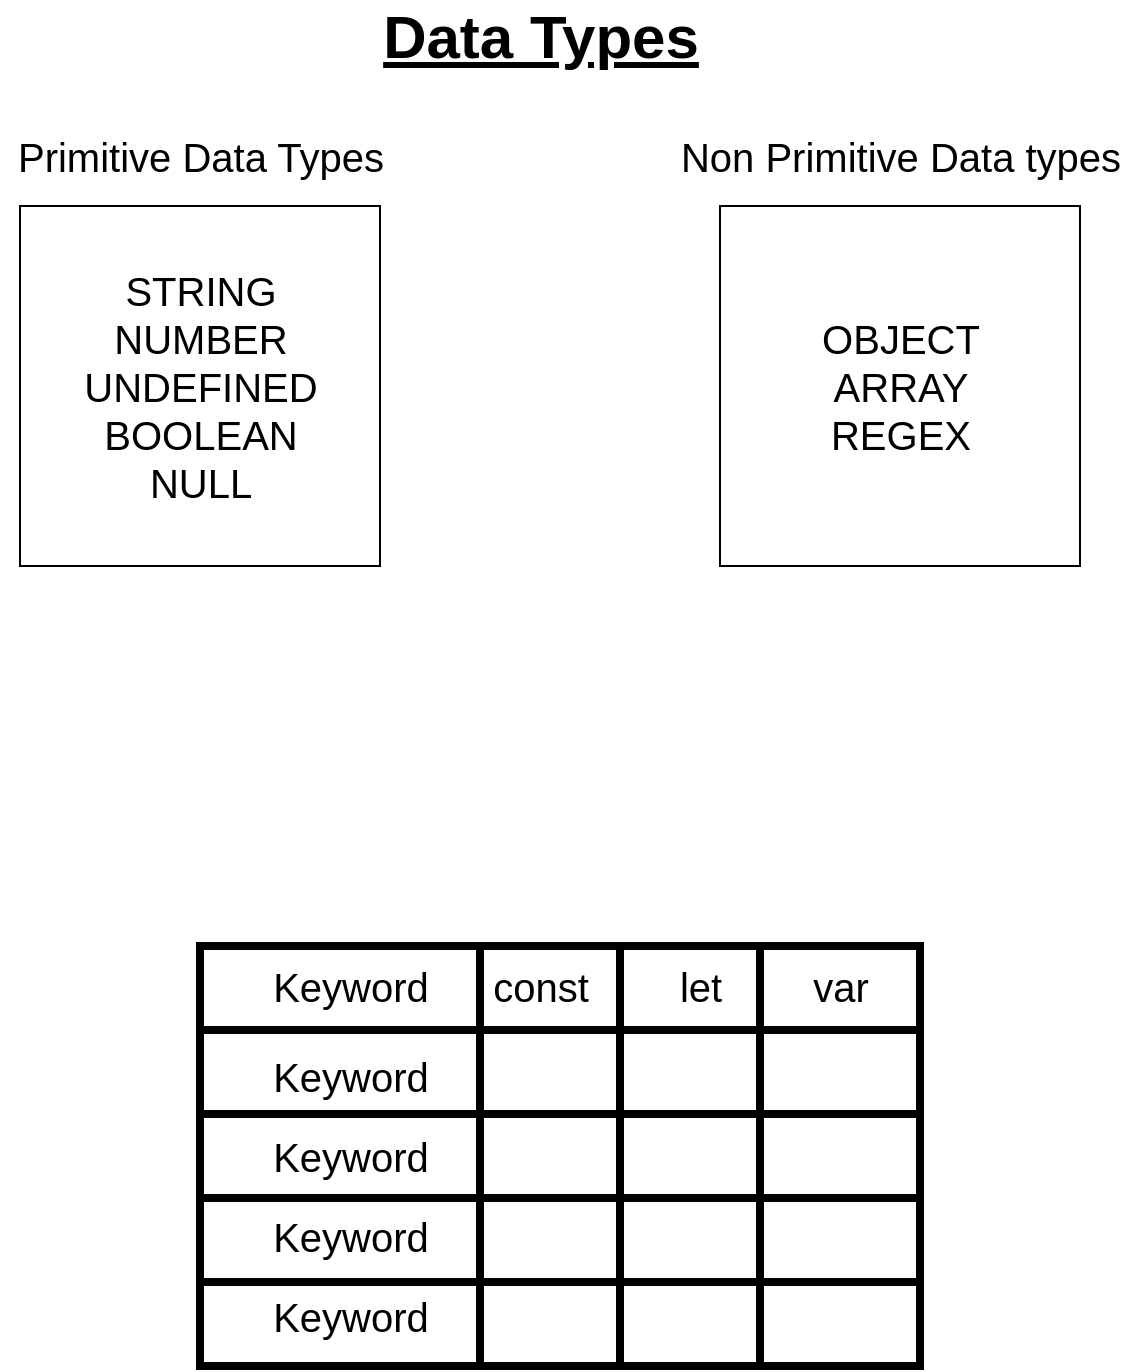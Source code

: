 <mxfile>
    <diagram id="Mcs7GcUq0zQyzF0ha6hp" name="Page-1">
        <mxGraphModel dx="1033" dy="389" grid="1" gridSize="10" guides="1" tooltips="1" connect="1" arrows="1" fold="1" page="1" pageScale="1" pageWidth="850" pageHeight="1100" math="0" shadow="0">
            <root>
                <mxCell id="0"/>
                <mxCell id="1" parent="0"/>
                <mxCell id="2" value="&amp;nbsp;" style="whiteSpace=wrap;html=1;aspect=fixed;" parent="1" vertex="1">
                    <mxGeometry x="140" y="160" width="180" height="180" as="geometry"/>
                </mxCell>
                <mxCell id="3" value="" style="whiteSpace=wrap;html=1;aspect=fixed;" parent="1" vertex="1">
                    <mxGeometry x="490" y="160" width="180" height="180" as="geometry"/>
                </mxCell>
                <mxCell id="4" value="&lt;font style=&quot;font-size: 20px&quot;&gt;Primitive Data Types&lt;/font&gt;" style="text;html=1;resizable=0;autosize=1;align=center;verticalAlign=middle;points=[];fillColor=none;strokeColor=none;rounded=0;" parent="1" vertex="1">
                    <mxGeometry x="130" y="125" width="200" height="20" as="geometry"/>
                </mxCell>
                <mxCell id="5" value="Non Primitive Data types" style="text;html=1;resizable=0;autosize=1;align=center;verticalAlign=middle;points=[];fillColor=none;strokeColor=none;rounded=0;fontSize=20;" parent="1" vertex="1">
                    <mxGeometry x="460" y="120" width="240" height="30" as="geometry"/>
                </mxCell>
                <mxCell id="6" value="&lt;font style=&quot;font-size: 30px&quot;&gt;&lt;b&gt;&lt;u&gt;Data Types&lt;/u&gt;&lt;/b&gt;&lt;/font&gt;" style="text;html=1;resizable=0;autosize=1;align=center;verticalAlign=middle;points=[];fillColor=none;strokeColor=none;rounded=0;fontSize=20;" parent="1" vertex="1">
                    <mxGeometry x="315" y="60" width="170" height="30" as="geometry"/>
                </mxCell>
                <mxCell id="8" value="&lt;font style=&quot;font-size: 20px&quot;&gt;STRING&lt;br&gt;NUMBER&lt;br&gt;UNDEFINED&lt;br&gt;BOOLEAN&lt;br&gt;NULL&lt;br&gt;&lt;/font&gt;" style="text;html=1;resizable=0;autosize=1;align=center;verticalAlign=middle;points=[];fillColor=none;strokeColor=none;rounded=0;strokeWidth=4;" vertex="1" parent="1">
                    <mxGeometry x="165" y="205" width="130" height="90" as="geometry"/>
                </mxCell>
                <mxCell id="10" value="&lt;font style=&quot;font-size: 20px&quot;&gt;OBJECT&lt;br&gt;ARRAY&lt;br&gt;REGEX&lt;br&gt;&lt;/font&gt;" style="text;html=1;resizable=0;autosize=1;align=center;verticalAlign=middle;points=[];fillColor=none;strokeColor=none;rounded=0;strokeWidth=4;" vertex="1" parent="1">
                    <mxGeometry x="535" y="220" width="90" height="60" as="geometry"/>
                </mxCell>
                <mxCell id="11" value="" style="shape=table;startSize=0;container=1;collapsible=0;childLayout=tableLayout;fontSize=20;strokeWidth=4;" vertex="1" parent="1">
                    <mxGeometry x="230" y="530" width="360" height="210" as="geometry"/>
                </mxCell>
                <mxCell id="12" value="" style="shape=partialRectangle;collapsible=0;dropTarget=0;pointerEvents=0;fillColor=none;top=0;left=0;bottom=0;right=0;points=[[0,0.5],[1,0.5]];portConstraint=eastwest;fontSize=20;strokeWidth=4;" vertex="1" parent="11">
                    <mxGeometry width="360" height="42" as="geometry"/>
                </mxCell>
                <mxCell id="13" value="" style="shape=partialRectangle;html=1;whiteSpace=wrap;connectable=0;overflow=hidden;fillColor=none;top=0;left=0;bottom=0;right=0;pointerEvents=1;fontSize=20;strokeWidth=4;" vertex="1" parent="12">
                    <mxGeometry width="140" height="42" as="geometry">
                        <mxRectangle width="140" height="42" as="alternateBounds"/>
                    </mxGeometry>
                </mxCell>
                <mxCell id="14" value="" style="shape=partialRectangle;html=1;whiteSpace=wrap;connectable=0;overflow=hidden;fillColor=none;top=0;left=0;bottom=0;right=0;pointerEvents=1;fontSize=20;strokeWidth=4;" vertex="1" parent="12">
                    <mxGeometry x="140" width="70" height="42" as="geometry">
                        <mxRectangle width="70" height="42" as="alternateBounds"/>
                    </mxGeometry>
                </mxCell>
                <mxCell id="15" value="" style="shape=partialRectangle;html=1;whiteSpace=wrap;connectable=0;overflow=hidden;fillColor=none;top=0;left=0;bottom=0;right=0;pointerEvents=1;fontSize=20;strokeWidth=4;" vertex="1" parent="12">
                    <mxGeometry x="210" width="70" height="42" as="geometry">
                        <mxRectangle width="70" height="42" as="alternateBounds"/>
                    </mxGeometry>
                </mxCell>
                <mxCell id="16" value="" style="shape=partialRectangle;html=1;whiteSpace=wrap;connectable=0;overflow=hidden;fillColor=none;top=0;left=0;bottom=0;right=0;pointerEvents=1;fontSize=20;strokeWidth=4;" vertex="1" parent="12">
                    <mxGeometry x="280" width="80" height="42" as="geometry">
                        <mxRectangle width="80" height="42" as="alternateBounds"/>
                    </mxGeometry>
                </mxCell>
                <mxCell id="17" value="" style="shape=partialRectangle;collapsible=0;dropTarget=0;pointerEvents=0;fillColor=none;top=0;left=0;bottom=0;right=0;points=[[0,0.5],[1,0.5]];portConstraint=eastwest;fontSize=20;strokeWidth=4;" vertex="1" parent="11">
                    <mxGeometry y="42" width="360" height="42" as="geometry"/>
                </mxCell>
                <mxCell id="18" value="" style="shape=partialRectangle;html=1;whiteSpace=wrap;connectable=0;overflow=hidden;fillColor=none;top=0;left=0;bottom=0;right=0;pointerEvents=1;fontSize=20;strokeWidth=4;" vertex="1" parent="17">
                    <mxGeometry width="140" height="42" as="geometry">
                        <mxRectangle width="140" height="42" as="alternateBounds"/>
                    </mxGeometry>
                </mxCell>
                <mxCell id="19" value="" style="shape=partialRectangle;html=1;whiteSpace=wrap;connectable=0;overflow=hidden;fillColor=none;top=0;left=0;bottom=0;right=0;pointerEvents=1;fontSize=20;strokeWidth=4;" vertex="1" parent="17">
                    <mxGeometry x="140" width="70" height="42" as="geometry">
                        <mxRectangle width="70" height="42" as="alternateBounds"/>
                    </mxGeometry>
                </mxCell>
                <mxCell id="20" value="" style="shape=partialRectangle;html=1;whiteSpace=wrap;connectable=0;overflow=hidden;fillColor=none;top=0;left=0;bottom=0;right=0;pointerEvents=1;fontSize=20;strokeWidth=4;" vertex="1" parent="17">
                    <mxGeometry x="210" width="70" height="42" as="geometry">
                        <mxRectangle width="70" height="42" as="alternateBounds"/>
                    </mxGeometry>
                </mxCell>
                <mxCell id="21" value="" style="shape=partialRectangle;html=1;whiteSpace=wrap;connectable=0;overflow=hidden;fillColor=none;top=0;left=0;bottom=0;right=0;pointerEvents=1;fontSize=20;strokeWidth=4;" vertex="1" parent="17">
                    <mxGeometry x="280" width="80" height="42" as="geometry">
                        <mxRectangle width="80" height="42" as="alternateBounds"/>
                    </mxGeometry>
                </mxCell>
                <mxCell id="22" value="" style="shape=partialRectangle;collapsible=0;dropTarget=0;pointerEvents=0;fillColor=none;top=0;left=0;bottom=0;right=0;points=[[0,0.5],[1,0.5]];portConstraint=eastwest;fontSize=20;strokeWidth=4;" vertex="1" parent="11">
                    <mxGeometry y="84" width="360" height="42" as="geometry"/>
                </mxCell>
                <mxCell id="23" value="" style="shape=partialRectangle;html=1;whiteSpace=wrap;connectable=0;overflow=hidden;fillColor=none;top=0;left=0;bottom=0;right=0;pointerEvents=1;fontSize=20;strokeWidth=4;" vertex="1" parent="22">
                    <mxGeometry width="140" height="42" as="geometry">
                        <mxRectangle width="140" height="42" as="alternateBounds"/>
                    </mxGeometry>
                </mxCell>
                <mxCell id="24" value="" style="shape=partialRectangle;html=1;whiteSpace=wrap;connectable=0;overflow=hidden;fillColor=none;top=0;left=0;bottom=0;right=0;pointerEvents=1;fontSize=20;strokeWidth=4;" vertex="1" parent="22">
                    <mxGeometry x="140" width="70" height="42" as="geometry">
                        <mxRectangle width="70" height="42" as="alternateBounds"/>
                    </mxGeometry>
                </mxCell>
                <mxCell id="25" value="" style="shape=partialRectangle;html=1;whiteSpace=wrap;connectable=0;overflow=hidden;fillColor=none;top=0;left=0;bottom=0;right=0;pointerEvents=1;fontSize=20;strokeWidth=4;" vertex="1" parent="22">
                    <mxGeometry x="210" width="70" height="42" as="geometry">
                        <mxRectangle width="70" height="42" as="alternateBounds"/>
                    </mxGeometry>
                </mxCell>
                <mxCell id="26" value="" style="shape=partialRectangle;html=1;whiteSpace=wrap;connectable=0;overflow=hidden;fillColor=none;top=0;left=0;bottom=0;right=0;pointerEvents=1;fontSize=20;strokeWidth=4;" vertex="1" parent="22">
                    <mxGeometry x="280" width="80" height="42" as="geometry">
                        <mxRectangle width="80" height="42" as="alternateBounds"/>
                    </mxGeometry>
                </mxCell>
                <mxCell id="27" value="" style="shape=partialRectangle;collapsible=0;dropTarget=0;pointerEvents=0;fillColor=none;top=0;left=0;bottom=0;right=0;points=[[0,0.5],[1,0.5]];portConstraint=eastwest;fontSize=20;strokeWidth=4;" vertex="1" parent="11">
                    <mxGeometry y="126" width="360" height="42" as="geometry"/>
                </mxCell>
                <mxCell id="28" value="" style="shape=partialRectangle;html=1;whiteSpace=wrap;connectable=0;overflow=hidden;fillColor=none;top=0;left=0;bottom=0;right=0;pointerEvents=1;fontSize=20;strokeWidth=4;" vertex="1" parent="27">
                    <mxGeometry width="140" height="42" as="geometry">
                        <mxRectangle width="140" height="42" as="alternateBounds"/>
                    </mxGeometry>
                </mxCell>
                <mxCell id="29" value="" style="shape=partialRectangle;html=1;whiteSpace=wrap;connectable=0;overflow=hidden;fillColor=none;top=0;left=0;bottom=0;right=0;pointerEvents=1;fontSize=20;strokeWidth=4;" vertex="1" parent="27">
                    <mxGeometry x="140" width="70" height="42" as="geometry">
                        <mxRectangle width="70" height="42" as="alternateBounds"/>
                    </mxGeometry>
                </mxCell>
                <mxCell id="30" value="" style="shape=partialRectangle;html=1;whiteSpace=wrap;connectable=0;overflow=hidden;fillColor=none;top=0;left=0;bottom=0;right=0;pointerEvents=1;fontSize=20;strokeWidth=4;" vertex="1" parent="27">
                    <mxGeometry x="210" width="70" height="42" as="geometry">
                        <mxRectangle width="70" height="42" as="alternateBounds"/>
                    </mxGeometry>
                </mxCell>
                <mxCell id="31" value="" style="shape=partialRectangle;html=1;whiteSpace=wrap;connectable=0;overflow=hidden;fillColor=none;top=0;left=0;bottom=0;right=0;pointerEvents=1;fontSize=20;strokeWidth=4;" vertex="1" parent="27">
                    <mxGeometry x="280" width="80" height="42" as="geometry">
                        <mxRectangle width="80" height="42" as="alternateBounds"/>
                    </mxGeometry>
                </mxCell>
                <mxCell id="32" value="" style="shape=partialRectangle;collapsible=0;dropTarget=0;pointerEvents=0;fillColor=none;top=0;left=0;bottom=0;right=0;points=[[0,0.5],[1,0.5]];portConstraint=eastwest;fontSize=20;strokeWidth=4;" vertex="1" parent="11">
                    <mxGeometry y="168" width="360" height="42" as="geometry"/>
                </mxCell>
                <mxCell id="33" value="" style="shape=partialRectangle;html=1;whiteSpace=wrap;connectable=0;overflow=hidden;fillColor=none;top=0;left=0;bottom=0;right=0;pointerEvents=1;fontSize=20;strokeWidth=4;" vertex="1" parent="32">
                    <mxGeometry width="140" height="42" as="geometry">
                        <mxRectangle width="140" height="42" as="alternateBounds"/>
                    </mxGeometry>
                </mxCell>
                <mxCell id="34" value="" style="shape=partialRectangle;html=1;whiteSpace=wrap;connectable=0;overflow=hidden;fillColor=none;top=0;left=0;bottom=0;right=0;pointerEvents=1;fontSize=20;strokeWidth=4;" vertex="1" parent="32">
                    <mxGeometry x="140" width="70" height="42" as="geometry">
                        <mxRectangle width="70" height="42" as="alternateBounds"/>
                    </mxGeometry>
                </mxCell>
                <mxCell id="35" value="" style="shape=partialRectangle;html=1;whiteSpace=wrap;connectable=0;overflow=hidden;fillColor=none;top=0;left=0;bottom=0;right=0;pointerEvents=1;fontSize=20;strokeWidth=4;" vertex="1" parent="32">
                    <mxGeometry x="210" width="70" height="42" as="geometry">
                        <mxRectangle width="70" height="42" as="alternateBounds"/>
                    </mxGeometry>
                </mxCell>
                <mxCell id="36" value="" style="shape=partialRectangle;html=1;whiteSpace=wrap;connectable=0;overflow=hidden;fillColor=none;top=0;left=0;bottom=0;right=0;pointerEvents=1;fontSize=20;strokeWidth=4;" vertex="1" parent="32">
                    <mxGeometry x="280" width="80" height="42" as="geometry">
                        <mxRectangle width="80" height="42" as="alternateBounds"/>
                    </mxGeometry>
                </mxCell>
                <mxCell id="37" value="Keyword" style="text;html=1;resizable=0;autosize=1;align=center;verticalAlign=middle;points=[];fillColor=none;strokeColor=none;rounded=0;fontSize=20;" vertex="1" parent="1">
                    <mxGeometry x="260" y="535" width="90" height="30" as="geometry"/>
                </mxCell>
                <mxCell id="38" value="const" style="text;html=1;resizable=0;autosize=1;align=center;verticalAlign=middle;points=[];fillColor=none;strokeColor=none;rounded=0;fontSize=20;" vertex="1" parent="1">
                    <mxGeometry x="370" y="535" width="60" height="30" as="geometry"/>
                </mxCell>
                <mxCell id="39" value="let" style="text;html=1;resizable=0;autosize=1;align=center;verticalAlign=middle;points=[];fillColor=none;strokeColor=none;rounded=0;fontSize=20;" vertex="1" parent="1">
                    <mxGeometry x="460" y="535" width="40" height="30" as="geometry"/>
                </mxCell>
                <mxCell id="40" value="var" style="text;html=1;resizable=0;autosize=1;align=center;verticalAlign=middle;points=[];fillColor=none;strokeColor=none;rounded=0;fontSize=20;" vertex="1" parent="1">
                    <mxGeometry x="530" y="535" width="40" height="30" as="geometry"/>
                </mxCell>
                <mxCell id="41" value="Keyword" style="text;html=1;resizable=0;autosize=1;align=center;verticalAlign=middle;points=[];fillColor=none;strokeColor=none;rounded=0;fontSize=20;" vertex="1" parent="1">
                    <mxGeometry x="260" y="580" width="90" height="30" as="geometry"/>
                </mxCell>
                <mxCell id="42" value="Keyword" style="text;html=1;resizable=0;autosize=1;align=center;verticalAlign=middle;points=[];fillColor=none;strokeColor=none;rounded=0;fontSize=20;" vertex="1" parent="1">
                    <mxGeometry x="260" y="620" width="90" height="30" as="geometry"/>
                </mxCell>
                <mxCell id="43" value="Keyword" style="text;html=1;resizable=0;autosize=1;align=center;verticalAlign=middle;points=[];fillColor=none;strokeColor=none;rounded=0;fontSize=20;" vertex="1" parent="1">
                    <mxGeometry x="260" y="660" width="90" height="30" as="geometry"/>
                </mxCell>
                <mxCell id="44" value="Keyword" style="text;html=1;resizable=0;autosize=1;align=center;verticalAlign=middle;points=[];fillColor=none;strokeColor=none;rounded=0;fontSize=20;" vertex="1" parent="1">
                    <mxGeometry x="260" y="700" width="90" height="30" as="geometry"/>
                </mxCell>
            </root>
        </mxGraphModel>
    </diagram>
</mxfile>
